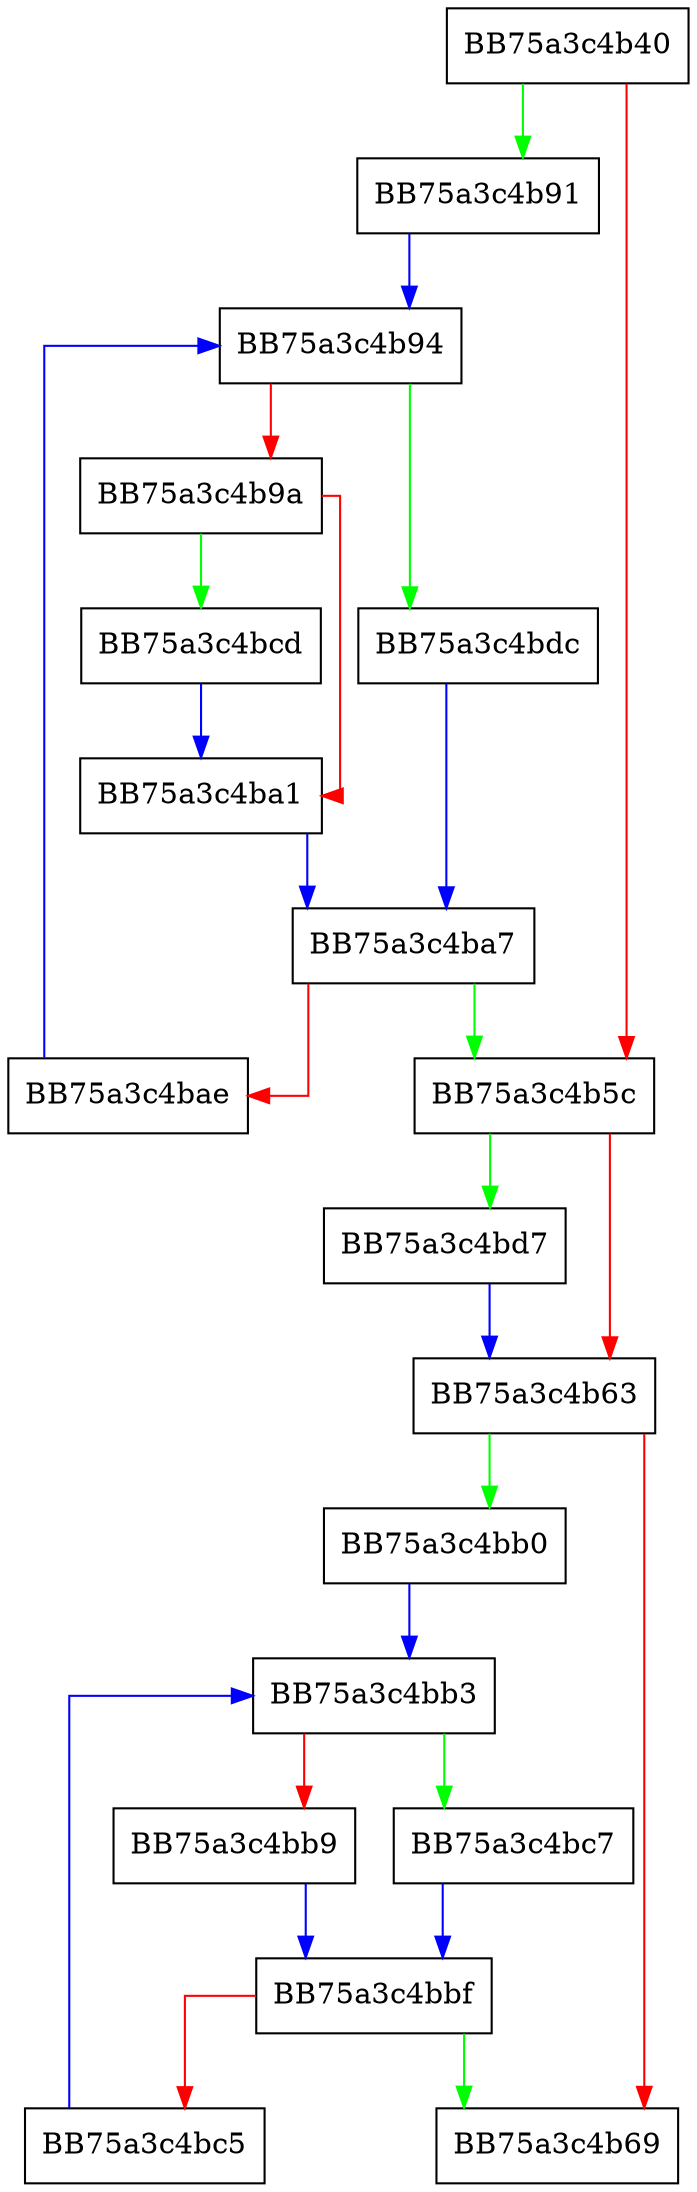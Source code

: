 digraph erase {
  node [shape="box"];
  graph [splines=ortho];
  BB75a3c4b40 -> BB75a3c4b91 [color="green"];
  BB75a3c4b40 -> BB75a3c4b5c [color="red"];
  BB75a3c4b5c -> BB75a3c4bd7 [color="green"];
  BB75a3c4b5c -> BB75a3c4b63 [color="red"];
  BB75a3c4b63 -> BB75a3c4bb0 [color="green"];
  BB75a3c4b63 -> BB75a3c4b69 [color="red"];
  BB75a3c4b91 -> BB75a3c4b94 [color="blue"];
  BB75a3c4b94 -> BB75a3c4bdc [color="green"];
  BB75a3c4b94 -> BB75a3c4b9a [color="red"];
  BB75a3c4b9a -> BB75a3c4bcd [color="green"];
  BB75a3c4b9a -> BB75a3c4ba1 [color="red"];
  BB75a3c4ba1 -> BB75a3c4ba7 [color="blue"];
  BB75a3c4ba7 -> BB75a3c4b5c [color="green"];
  BB75a3c4ba7 -> BB75a3c4bae [color="red"];
  BB75a3c4bae -> BB75a3c4b94 [color="blue"];
  BB75a3c4bb0 -> BB75a3c4bb3 [color="blue"];
  BB75a3c4bb3 -> BB75a3c4bc7 [color="green"];
  BB75a3c4bb3 -> BB75a3c4bb9 [color="red"];
  BB75a3c4bb9 -> BB75a3c4bbf [color="blue"];
  BB75a3c4bbf -> BB75a3c4b69 [color="green"];
  BB75a3c4bbf -> BB75a3c4bc5 [color="red"];
  BB75a3c4bc5 -> BB75a3c4bb3 [color="blue"];
  BB75a3c4bc7 -> BB75a3c4bbf [color="blue"];
  BB75a3c4bcd -> BB75a3c4ba1 [color="blue"];
  BB75a3c4bd7 -> BB75a3c4b63 [color="blue"];
  BB75a3c4bdc -> BB75a3c4ba7 [color="blue"];
}